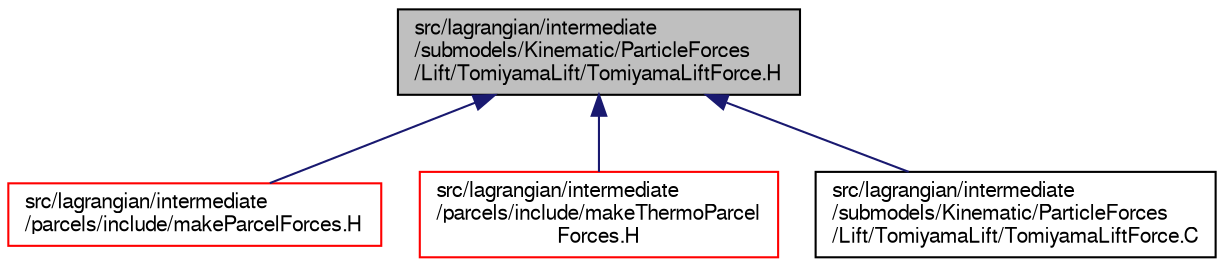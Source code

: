 digraph "src/lagrangian/intermediate/submodels/Kinematic/ParticleForces/Lift/TomiyamaLift/TomiyamaLiftForce.H"
{
  bgcolor="transparent";
  edge [fontname="FreeSans",fontsize="10",labelfontname="FreeSans",labelfontsize="10"];
  node [fontname="FreeSans",fontsize="10",shape=record];
  Node334 [label="src/lagrangian/intermediate\l/submodels/Kinematic/ParticleForces\l/Lift/TomiyamaLift/TomiyamaLiftForce.H",height=0.2,width=0.4,color="black", fillcolor="grey75", style="filled", fontcolor="black"];
  Node334 -> Node335 [dir="back",color="midnightblue",fontsize="10",style="solid",fontname="FreeSans"];
  Node335 [label="src/lagrangian/intermediate\l/parcels/include/makeParcelForces.H",height=0.2,width=0.4,color="red",URL="$a05342.html"];
  Node334 -> Node339 [dir="back",color="midnightblue",fontsize="10",style="solid",fontname="FreeSans"];
  Node339 [label="src/lagrangian/intermediate\l/parcels/include/makeThermoParcel\lForces.H",height=0.2,width=0.4,color="red",URL="$a05387.html"];
  Node334 -> Node344 [dir="back",color="midnightblue",fontsize="10",style="solid",fontname="FreeSans"];
  Node344 [label="src/lagrangian/intermediate\l/submodels/Kinematic/ParticleForces\l/Lift/TomiyamaLift/TomiyamaLiftForce.C",height=0.2,width=0.4,color="black",URL="$a05867.html"];
}
